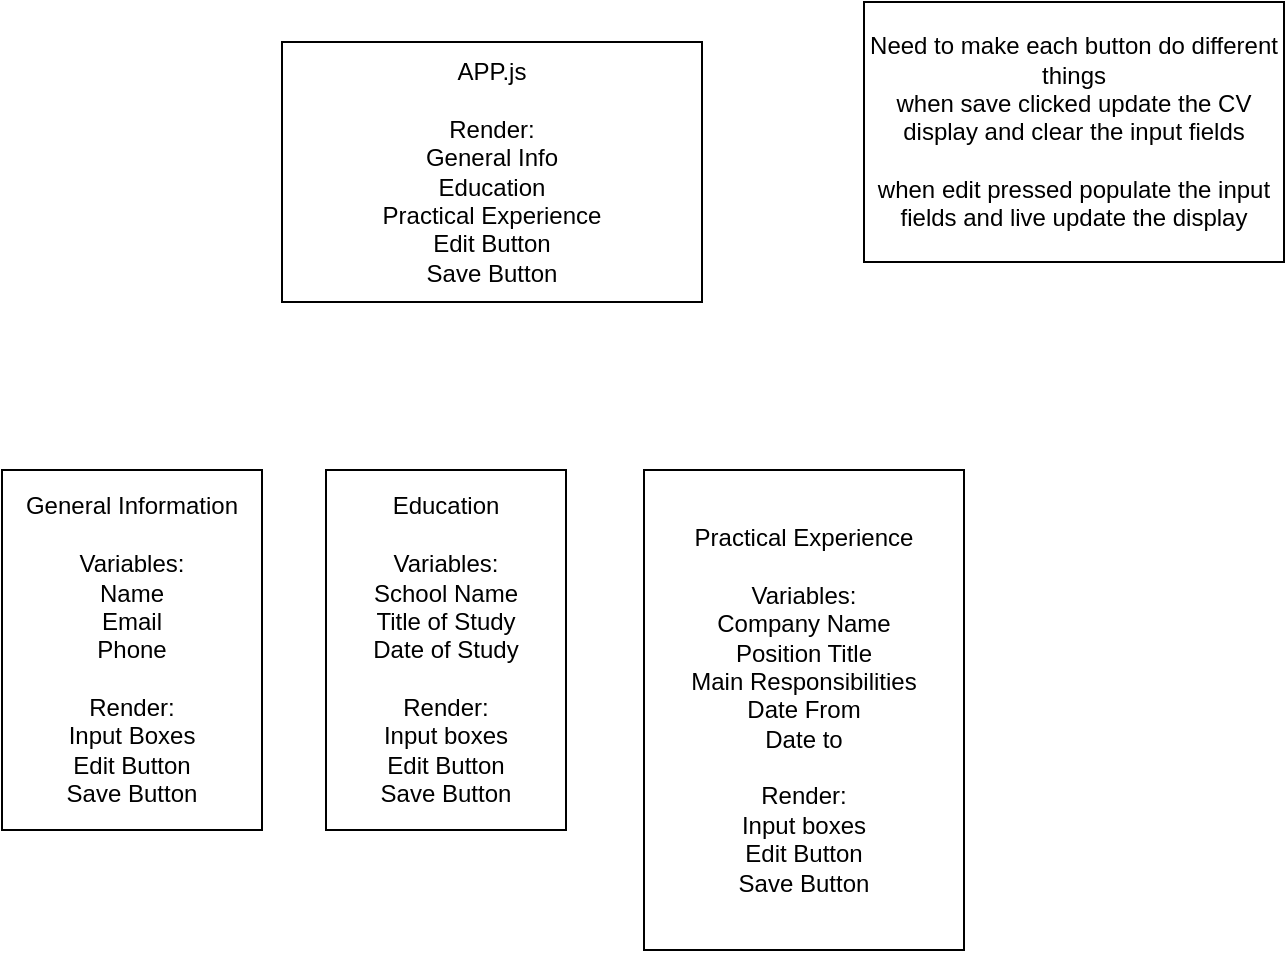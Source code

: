 <mxfile version="22.1.7" type="device">
  <diagram name="Page-1" id="v8D3dec0jV0c4B8lEs-R">
    <mxGraphModel dx="960" dy="555" grid="1" gridSize="10" guides="1" tooltips="1" connect="1" arrows="1" fold="1" page="1" pageScale="1" pageWidth="827" pageHeight="1169" math="0" shadow="0">
      <root>
        <mxCell id="0" />
        <mxCell id="1" parent="0" />
        <mxCell id="4ZSdloqYiCIsZU4gAhAX-1" value="APP.js&lt;br&gt;&lt;br&gt;Render:&lt;br&gt;General Info&lt;br&gt;Education&lt;br&gt;Practical Experience&lt;br&gt;Edit Button&lt;br&gt;Save Button" style="rounded=0;whiteSpace=wrap;html=1;" vertex="1" parent="1">
          <mxGeometry x="309" y="70" width="210" height="130" as="geometry" />
        </mxCell>
        <mxCell id="4ZSdloqYiCIsZU4gAhAX-2" value="Education&lt;br&gt;&lt;br&gt;Variables:&lt;br&gt;School Name&lt;br&gt;Title of Study&lt;br&gt;Date of Study&lt;br&gt;&lt;br&gt;Render:&lt;br&gt;Input boxes&lt;br&gt;Edit Button&lt;br&gt;Save Button" style="rounded=0;whiteSpace=wrap;html=1;" vertex="1" parent="1">
          <mxGeometry x="331" y="284" width="120" height="180" as="geometry" />
        </mxCell>
        <mxCell id="4ZSdloqYiCIsZU4gAhAX-3" value="Practical Experience&lt;br&gt;&lt;br&gt;Variables:&lt;br&gt;Company Name&lt;br&gt;Position Title&lt;br&gt;Main Responsibilities&lt;br&gt;Date From&lt;br&gt;Date to&lt;br&gt;&lt;br&gt;Render:&lt;br style=&quot;border-color: var(--border-color);&quot;&gt;Input boxes&lt;br style=&quot;border-color: var(--border-color);&quot;&gt;Edit Button&lt;br style=&quot;border-color: var(--border-color);&quot;&gt;Save Button" style="rounded=0;whiteSpace=wrap;html=1;" vertex="1" parent="1">
          <mxGeometry x="490" y="284" width="160" height="240" as="geometry" />
        </mxCell>
        <mxCell id="4ZSdloqYiCIsZU4gAhAX-4" value="General Information&lt;br&gt;&lt;br&gt;Variables:&lt;br&gt;Name&lt;br&gt;Email&lt;br&gt;Phone&lt;br&gt;&lt;br&gt;Render:&lt;br&gt;Input Boxes&lt;br&gt;Edit Button&lt;br&gt;Save Button" style="rounded=0;whiteSpace=wrap;html=1;" vertex="1" parent="1">
          <mxGeometry x="169" y="284" width="130" height="180" as="geometry" />
        </mxCell>
        <mxCell id="4ZSdloqYiCIsZU4gAhAX-12" value="Need to make each button do different things&lt;br&gt;when save clicked update the CV display and clear the input fields&lt;br&gt;&lt;br&gt;when edit pressed populate the input fields and live update the display" style="rounded=0;whiteSpace=wrap;html=1;" vertex="1" parent="1">
          <mxGeometry x="600" y="50" width="210" height="130" as="geometry" />
        </mxCell>
      </root>
    </mxGraphModel>
  </diagram>
</mxfile>
